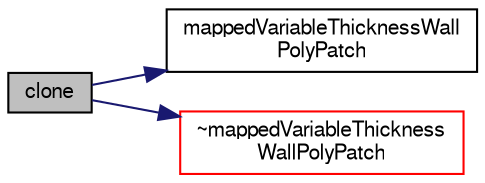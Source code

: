 digraph "clone"
{
  bgcolor="transparent";
  edge [fontname="FreeSans",fontsize="10",labelfontname="FreeSans",labelfontsize="10"];
  node [fontname="FreeSans",fontsize="10",shape=record];
  rankdir="LR";
  Node47 [label="clone",height=0.2,width=0.4,color="black", fillcolor="grey75", style="filled", fontcolor="black"];
  Node47 -> Node48 [color="midnightblue",fontsize="10",style="solid",fontname="FreeSans"];
  Node48 [label="mappedVariableThicknessWall\lPolyPatch",height=0.2,width=0.4,color="black",URL="$a25110.html#adb0f1bfa7c7b9930605df304410fd4f9",tooltip="Construct from components. "];
  Node47 -> Node49 [color="midnightblue",fontsize="10",style="solid",fontname="FreeSans"];
  Node49 [label="~mappedVariableThickness\lWallPolyPatch",height=0.2,width=0.4,color="red",URL="$a25110.html#a905f83434e2a81b28b97007377b2a28d",tooltip="Destructor. "];
}
